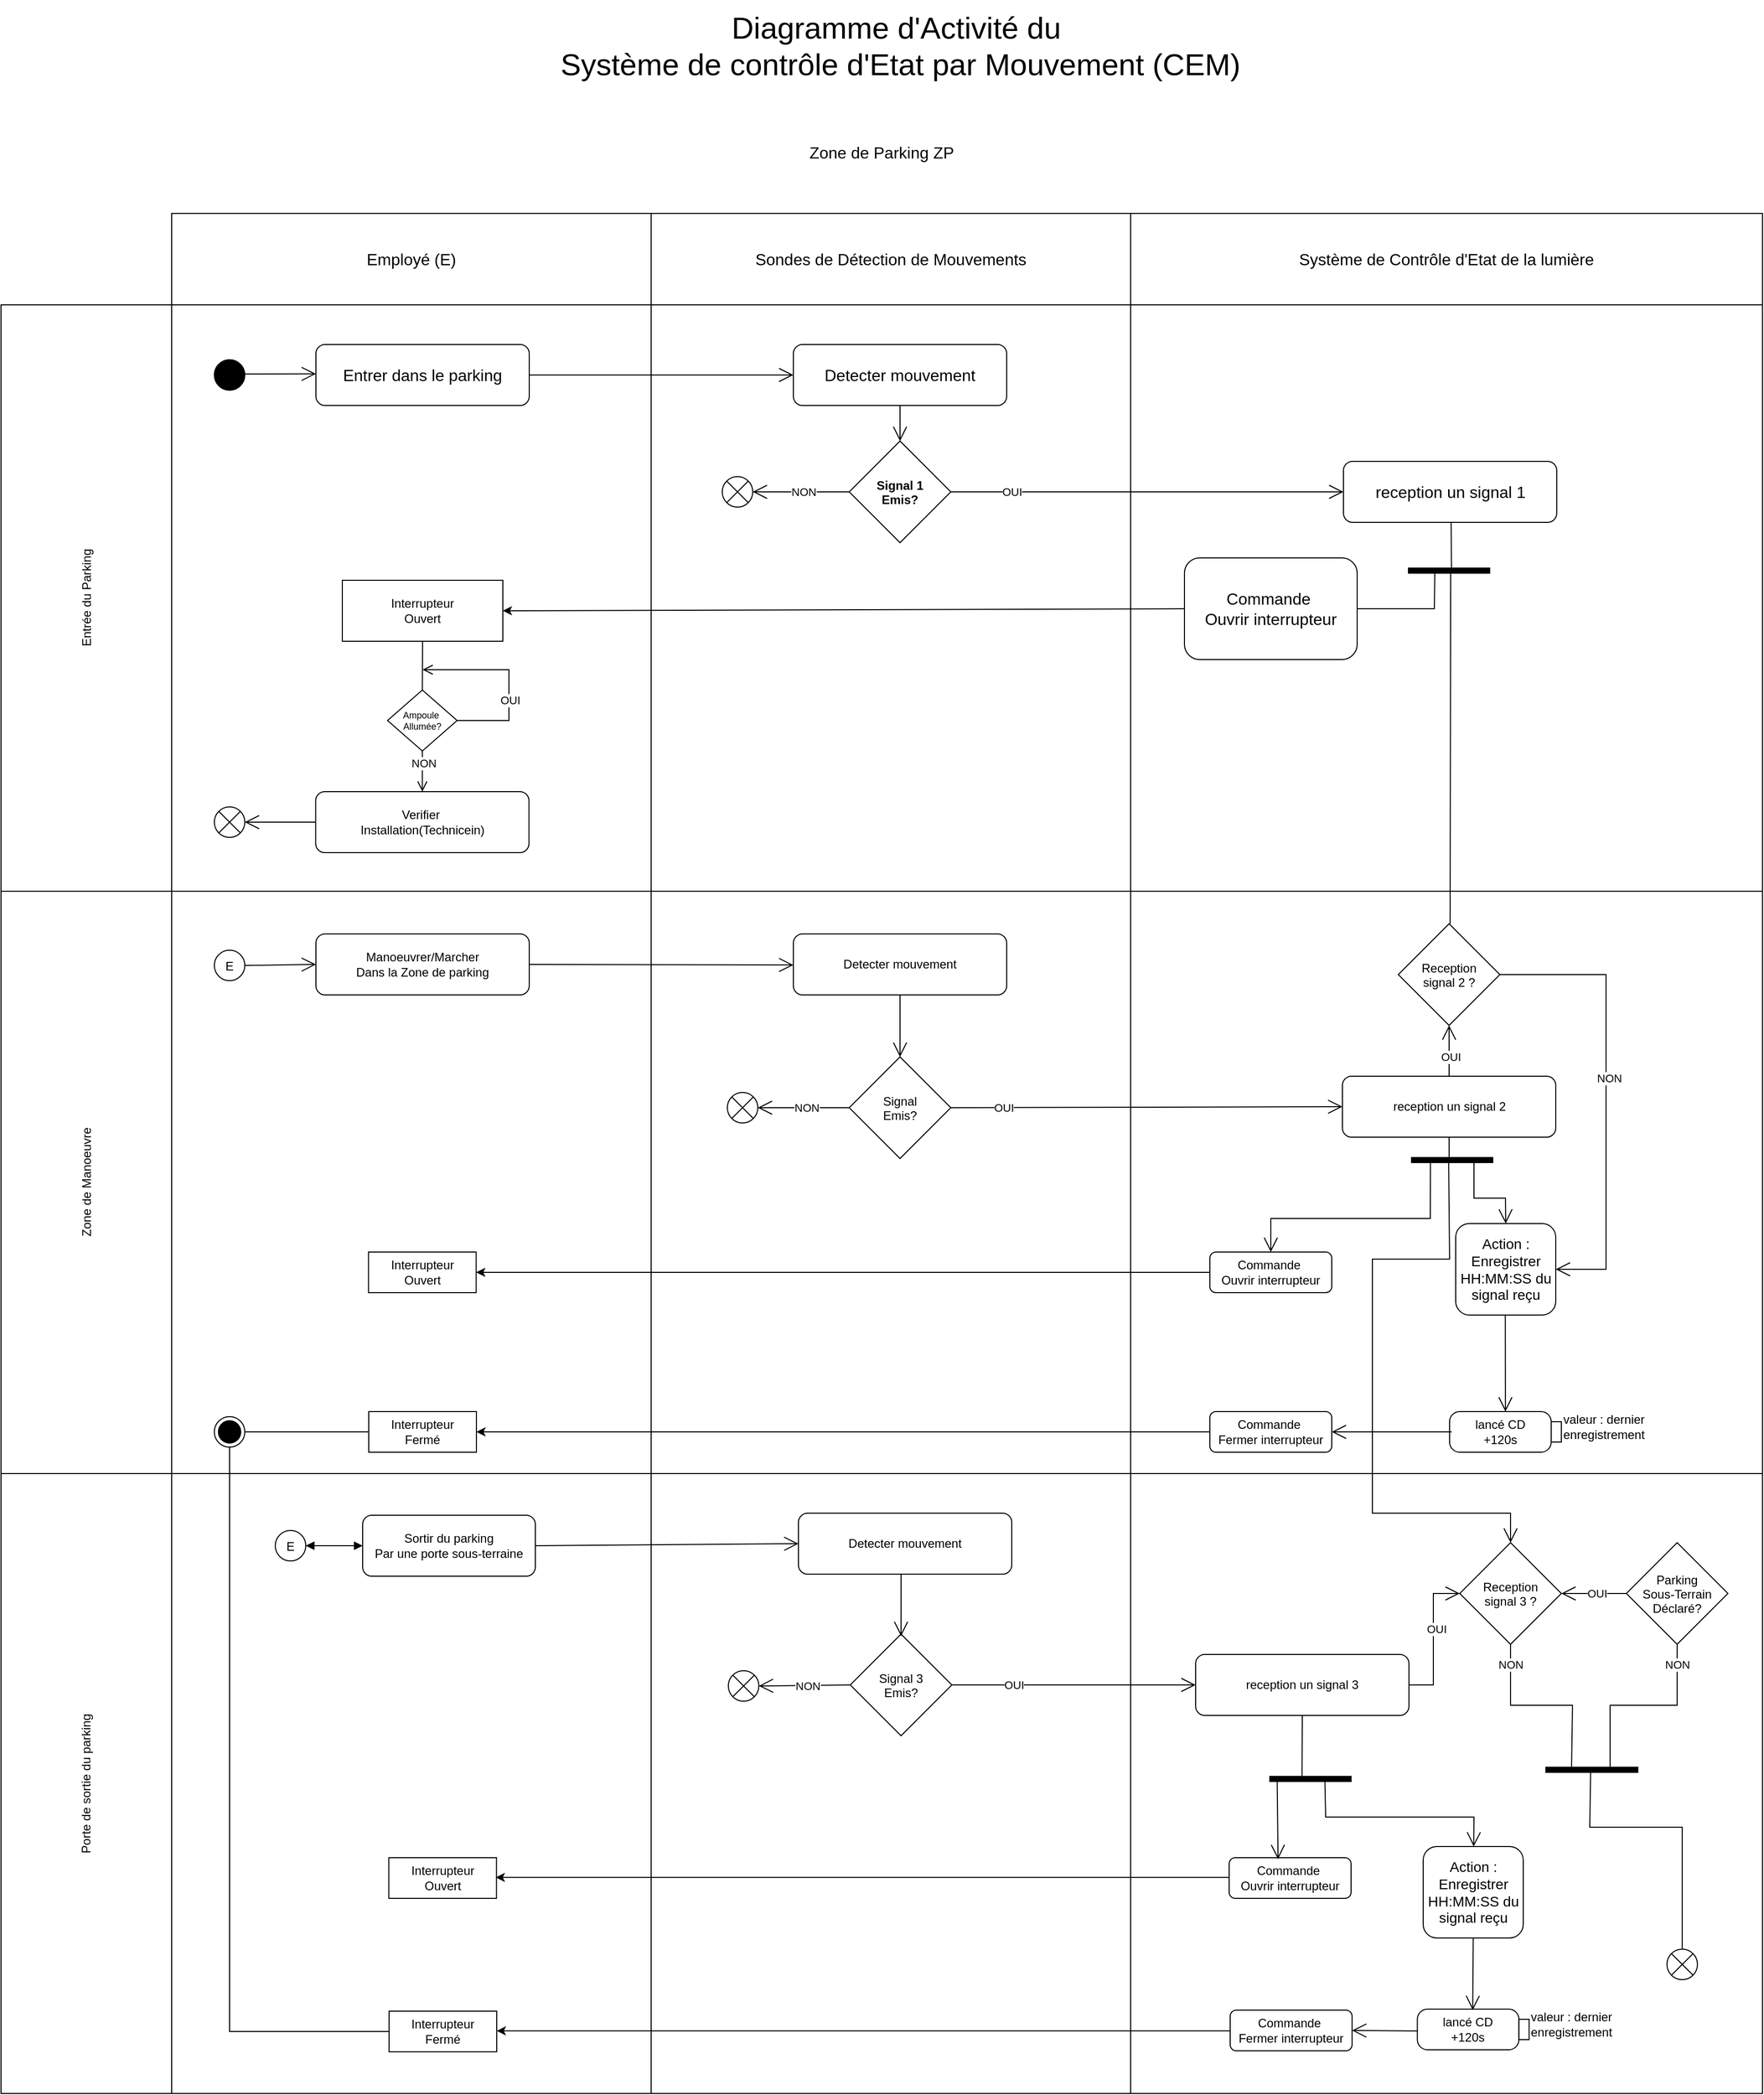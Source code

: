 <mxfile version="25.0.3">
  <diagram id="C5RBs43oDa-KdzZeNtuy" name="Page-1">
    <mxGraphModel dx="2514" dy="1955" grid="1" gridSize="10" guides="1" tooltips="1" connect="1" arrows="1" fold="1" page="1" pageScale="1" pageWidth="827" pageHeight="1169" math="0" shadow="0">
      <root>
        <mxCell id="WIyWlLk6GJQsqaUBKTNV-0" />
        <mxCell id="WIyWlLk6GJQsqaUBKTNV-1" parent="WIyWlLk6GJQsqaUBKTNV-0" />
        <mxCell id="DnKmSI__Tk8OOLVWlEsf-32" value="&lt;font style=&quot;font-size: 16px;&quot;&gt;Zone de Parking ZP&lt;/font&gt;" style="shape=table;html=1;whiteSpace=wrap;startSize=120;container=1;collapsible=0;childLayout=tableLayout;fillColor=none;swimlaneFillColor=#ffffff;strokeColor=none;" vertex="1" parent="WIyWlLk6GJQsqaUBKTNV-1">
          <mxGeometry x="-60" y="-99" width="1734" height="1970" as="geometry" />
        </mxCell>
        <mxCell id="DnKmSI__Tk8OOLVWlEsf-33" value="" style="shape=partialRectangle;html=1;whiteSpace=wrap;collapsible=0;dropTarget=0;pointerEvents=0;fillColor=none;top=0;left=0;bottom=0;right=0;points=[[0,0.5],[1,0.5]];portConstraint=eastwest;strokeColor=none;" vertex="1" parent="DnKmSI__Tk8OOLVWlEsf-32">
          <mxGeometry y="120" width="1734" height="90" as="geometry" />
        </mxCell>
        <mxCell id="DnKmSI__Tk8OOLVWlEsf-34" value="" style="shape=partialRectangle;html=1;whiteSpace=wrap;connectable=0;fillColor=none;top=1;left=1;bottom=1;right=1;overflow=hidden;strokeColor=none;" vertex="1" parent="DnKmSI__Tk8OOLVWlEsf-33">
          <mxGeometry width="168" height="90" as="geometry">
            <mxRectangle width="168" height="90" as="alternateBounds" />
          </mxGeometry>
        </mxCell>
        <mxCell id="DnKmSI__Tk8OOLVWlEsf-35" value="&lt;font style=&quot;font-size: 16px;&quot;&gt;Employé (E)&lt;/font&gt;" style="shape=partialRectangle;html=1;whiteSpace=wrap;connectable=0;fillColor=none;top=1;left=1;bottom=1;right=1;overflow=hidden;" vertex="1" parent="DnKmSI__Tk8OOLVWlEsf-33">
          <mxGeometry x="168" width="472" height="90" as="geometry">
            <mxRectangle width="472" height="90" as="alternateBounds" />
          </mxGeometry>
        </mxCell>
        <mxCell id="DnKmSI__Tk8OOLVWlEsf-36" value="&lt;font style=&quot;font-size: 16px;&quot;&gt;Sondes de Détection de Mouvements&lt;/font&gt;" style="shape=partialRectangle;html=1;whiteSpace=wrap;connectable=0;fillColor=none;top=1;left=1;bottom=1;right=1;overflow=hidden;" vertex="1" parent="DnKmSI__Tk8OOLVWlEsf-33">
          <mxGeometry x="640" width="472" height="90" as="geometry">
            <mxRectangle width="472" height="90" as="alternateBounds" />
          </mxGeometry>
        </mxCell>
        <mxCell id="DnKmSI__Tk8OOLVWlEsf-45" value="&lt;font style=&quot;font-size: 16px;&quot;&gt;Système de Contrôle d&#39;Etat de la lumière&lt;/font&gt;" style="shape=partialRectangle;html=1;whiteSpace=wrap;connectable=0;fillColor=none;top=1;left=1;bottom=1;right=1;overflow=hidden;" vertex="1" parent="DnKmSI__Tk8OOLVWlEsf-33">
          <mxGeometry x="1112" width="622" height="90" as="geometry">
            <mxRectangle width="622" height="90" as="alternateBounds" />
          </mxGeometry>
        </mxCell>
        <mxCell id="DnKmSI__Tk8OOLVWlEsf-37" value="" style="shape=partialRectangle;html=1;whiteSpace=wrap;collapsible=0;dropTarget=0;pointerEvents=0;fillColor=none;top=1;left=1;bottom=1;right=1;points=[[0,0.5],[1,0.5]];portConstraint=eastwest;" vertex="1" parent="DnKmSI__Tk8OOLVWlEsf-32">
          <mxGeometry y="210" width="1734" height="577" as="geometry" />
        </mxCell>
        <mxCell id="DnKmSI__Tk8OOLVWlEsf-38" value="Entrée du Parking" style="shape=partialRectangle;html=1;whiteSpace=wrap;connectable=0;fillColor=none;top=1;left=1;bottom=1;right=1;overflow=hidden;horizontal=0;" vertex="1" parent="DnKmSI__Tk8OOLVWlEsf-37">
          <mxGeometry width="168" height="577" as="geometry">
            <mxRectangle width="168" height="577" as="alternateBounds" />
          </mxGeometry>
        </mxCell>
        <mxCell id="DnKmSI__Tk8OOLVWlEsf-39" value="" style="shape=partialRectangle;html=1;whiteSpace=wrap;connectable=0;fillColor=none;top=1;left=1;bottom=1;right=1;overflow=hidden;" vertex="1" parent="DnKmSI__Tk8OOLVWlEsf-37">
          <mxGeometry x="168" width="472" height="577" as="geometry">
            <mxRectangle width="472" height="577" as="alternateBounds" />
          </mxGeometry>
        </mxCell>
        <mxCell id="DnKmSI__Tk8OOLVWlEsf-40" value="" style="shape=partialRectangle;html=1;whiteSpace=wrap;connectable=0;fillColor=none;top=1;left=1;bottom=1;right=1;overflow=hidden;" vertex="1" parent="DnKmSI__Tk8OOLVWlEsf-37">
          <mxGeometry x="640" width="472" height="577" as="geometry">
            <mxRectangle width="472" height="577" as="alternateBounds" />
          </mxGeometry>
        </mxCell>
        <mxCell id="DnKmSI__Tk8OOLVWlEsf-46" style="shape=partialRectangle;html=1;whiteSpace=wrap;connectable=0;fillColor=none;top=1;left=1;bottom=1;right=1;overflow=hidden;" vertex="1" parent="DnKmSI__Tk8OOLVWlEsf-37">
          <mxGeometry x="1112" width="622" height="577" as="geometry">
            <mxRectangle width="622" height="577" as="alternateBounds" />
          </mxGeometry>
        </mxCell>
        <mxCell id="DnKmSI__Tk8OOLVWlEsf-41" value="" style="shape=partialRectangle;html=1;whiteSpace=wrap;collapsible=0;dropTarget=0;pointerEvents=0;fillColor=none;top=1;left=1;bottom=1;right=1;points=[[0,0.5],[1,0.5]];portConstraint=eastwest;" vertex="1" parent="DnKmSI__Tk8OOLVWlEsf-32">
          <mxGeometry y="787" width="1734" height="573" as="geometry" />
        </mxCell>
        <mxCell id="DnKmSI__Tk8OOLVWlEsf-42" value="Zone de Manoeuvre" style="shape=partialRectangle;html=1;whiteSpace=wrap;connectable=0;fillColor=none;top=1;left=1;bottom=1;right=1;overflow=hidden;horizontal=0;" vertex="1" parent="DnKmSI__Tk8OOLVWlEsf-41">
          <mxGeometry width="168" height="573" as="geometry">
            <mxRectangle width="168" height="573" as="alternateBounds" />
          </mxGeometry>
        </mxCell>
        <mxCell id="DnKmSI__Tk8OOLVWlEsf-43" value="" style="shape=partialRectangle;html=1;whiteSpace=wrap;connectable=0;fillColor=none;top=1;left=1;bottom=1;right=1;overflow=hidden;" vertex="1" parent="DnKmSI__Tk8OOLVWlEsf-41">
          <mxGeometry x="168" width="472" height="573" as="geometry">
            <mxRectangle width="472" height="573" as="alternateBounds" />
          </mxGeometry>
        </mxCell>
        <mxCell id="DnKmSI__Tk8OOLVWlEsf-44" value="" style="shape=partialRectangle;html=1;whiteSpace=wrap;connectable=0;fillColor=none;top=1;left=1;bottom=1;right=1;overflow=hidden;" vertex="1" parent="DnKmSI__Tk8OOLVWlEsf-41">
          <mxGeometry x="640" width="472" height="573" as="geometry">
            <mxRectangle width="472" height="573" as="alternateBounds" />
          </mxGeometry>
        </mxCell>
        <mxCell id="DnKmSI__Tk8OOLVWlEsf-47" style="shape=partialRectangle;html=1;whiteSpace=wrap;connectable=0;fillColor=none;top=1;left=1;bottom=1;right=1;overflow=hidden;" vertex="1" parent="DnKmSI__Tk8OOLVWlEsf-41">
          <mxGeometry x="1112" width="622" height="573" as="geometry">
            <mxRectangle width="622" height="573" as="alternateBounds" />
          </mxGeometry>
        </mxCell>
        <mxCell id="DnKmSI__Tk8OOLVWlEsf-48" style="shape=partialRectangle;html=1;whiteSpace=wrap;collapsible=0;dropTarget=0;pointerEvents=0;fillColor=none;top=1;left=1;bottom=1;right=1;points=[[0,0.5],[1,0.5]];portConstraint=eastwest;" vertex="1" parent="DnKmSI__Tk8OOLVWlEsf-32">
          <mxGeometry y="1360" width="1734" height="610" as="geometry" />
        </mxCell>
        <mxCell id="DnKmSI__Tk8OOLVWlEsf-49" value="Porte de sortie du parking" style="shape=partialRectangle;html=1;whiteSpace=wrap;connectable=0;fillColor=none;top=1;left=1;bottom=1;right=1;overflow=hidden;horizontal=0;" vertex="1" parent="DnKmSI__Tk8OOLVWlEsf-48">
          <mxGeometry width="168" height="610" as="geometry">
            <mxRectangle width="168" height="610" as="alternateBounds" />
          </mxGeometry>
        </mxCell>
        <mxCell id="DnKmSI__Tk8OOLVWlEsf-50" style="shape=partialRectangle;html=1;whiteSpace=wrap;connectable=0;fillColor=none;top=1;left=1;bottom=1;right=1;overflow=hidden;" vertex="1" parent="DnKmSI__Tk8OOLVWlEsf-48">
          <mxGeometry x="168" width="472" height="610" as="geometry">
            <mxRectangle width="472" height="610" as="alternateBounds" />
          </mxGeometry>
        </mxCell>
        <mxCell id="DnKmSI__Tk8OOLVWlEsf-51" style="shape=partialRectangle;html=1;whiteSpace=wrap;connectable=0;fillColor=none;top=1;left=1;bottom=1;right=1;overflow=hidden;" vertex="1" parent="DnKmSI__Tk8OOLVWlEsf-48">
          <mxGeometry x="640" width="472" height="610" as="geometry">
            <mxRectangle width="472" height="610" as="alternateBounds" />
          </mxGeometry>
        </mxCell>
        <mxCell id="DnKmSI__Tk8OOLVWlEsf-52" style="shape=partialRectangle;html=1;whiteSpace=wrap;connectable=0;fillColor=none;top=1;left=1;bottom=1;right=1;overflow=hidden;" vertex="1" parent="DnKmSI__Tk8OOLVWlEsf-48">
          <mxGeometry x="1112" width="622" height="610" as="geometry">
            <mxRectangle width="622" height="610" as="alternateBounds" />
          </mxGeometry>
        </mxCell>
        <mxCell id="WIyWlLk6GJQsqaUBKTNV-3" value="&lt;font style=&quot;font-size: 16px;&quot;&gt;Entrer dans le parking&lt;/font&gt;" style="rounded=1;whiteSpace=wrap;html=1;fontSize=12;glass=0;strokeWidth=1;shadow=0;" parent="WIyWlLk6GJQsqaUBKTNV-1" vertex="1">
          <mxGeometry x="250" y="150" width="210" height="60" as="geometry" />
        </mxCell>
        <mxCell id="WIyWlLk6GJQsqaUBKTNV-7" value="&lt;font style=&quot;font-size: 16px;&quot;&gt;Detecter mouvement&lt;/font&gt;" style="rounded=1;whiteSpace=wrap;html=1;fontSize=12;glass=0;strokeWidth=1;shadow=0;" parent="WIyWlLk6GJQsqaUBKTNV-1" vertex="1">
          <mxGeometry x="720" y="150" width="210" height="60" as="geometry" />
        </mxCell>
        <mxCell id="WIyWlLk6GJQsqaUBKTNV-11" value="Verifier&amp;nbsp;&lt;br&gt;Installation(Technicein)" style="rounded=1;whiteSpace=wrap;html=1;fontSize=12;glass=0;strokeWidth=1;shadow=0;" parent="WIyWlLk6GJQsqaUBKTNV-1" vertex="1">
          <mxGeometry x="249.75" y="590" width="210" height="60" as="geometry" />
        </mxCell>
        <mxCell id="DnKmSI__Tk8OOLVWlEsf-0" value="Interrupteur&lt;br&gt;Ouvert" style="rounded=0;whiteSpace=wrap;html=1;" vertex="1" parent="WIyWlLk6GJQsqaUBKTNV-1">
          <mxGeometry x="276" y="382" width="158" height="60" as="geometry" />
        </mxCell>
        <mxCell id="DnKmSI__Tk8OOLVWlEsf-5" value="" style="ellipse;fillColor=strokeColor;html=1;" vertex="1" parent="WIyWlLk6GJQsqaUBKTNV-1">
          <mxGeometry x="150" y="165" width="30" height="30" as="geometry" />
        </mxCell>
        <mxCell id="DnKmSI__Tk8OOLVWlEsf-6" value="" style="ellipse;html=1;shape=endState;fillColor=strokeColor;" vertex="1" parent="WIyWlLk6GJQsqaUBKTNV-1">
          <mxGeometry x="150" y="1205" width="30" height="30" as="geometry" />
        </mxCell>
        <mxCell id="DnKmSI__Tk8OOLVWlEsf-25" value="Ampoule &#xa;Allumée?" style="rhombus;fontSize=9;" vertex="1" parent="WIyWlLk6GJQsqaUBKTNV-1">
          <mxGeometry x="320.5" y="490" width="68.5" height="60" as="geometry" />
        </mxCell>
        <mxCell id="DnKmSI__Tk8OOLVWlEsf-26" value="" style="shape=sumEllipse;perimeter=ellipsePerimeter;html=1;backgroundOutline=1;" vertex="1" parent="WIyWlLk6GJQsqaUBKTNV-1">
          <mxGeometry x="150" y="605" width="30" height="30" as="geometry" />
        </mxCell>
        <mxCell id="DnKmSI__Tk8OOLVWlEsf-27" value="" style="html=1;points=[];perimeter=orthogonalPerimeter;fillColor=strokeColor;direction=south;" vertex="1" parent="WIyWlLk6GJQsqaUBKTNV-1">
          <mxGeometry x="1325.5" y="370" width="80" height="5" as="geometry" />
        </mxCell>
        <mxCell id="DnKmSI__Tk8OOLVWlEsf-28" value="lancé CD&lt;div&gt;+120s&lt;/div&gt;" style="shape=mxgraph.uml25.action;html=1;align=center;verticalAlign=middle;absoluteArcSize=1;arcSize=10;dashed=0;spacingRight=10;whiteSpace=wrap;" vertex="1" parent="WIyWlLk6GJQsqaUBKTNV-1">
          <mxGeometry x="1366" y="1200" width="110" height="40" as="geometry" />
        </mxCell>
        <mxCell id="DnKmSI__Tk8OOLVWlEsf-29" value="valeur : dernier &lt;br&gt;enregistrement" style="text;verticalAlign=middle;align=left;html=1;" vertex="1" parent="DnKmSI__Tk8OOLVWlEsf-28">
          <mxGeometry x="110" width="60" height="30" as="geometry" />
        </mxCell>
        <mxCell id="DnKmSI__Tk8OOLVWlEsf-53" value="&lt;font style=&quot;font-size: 16px;&quot;&gt;reception un signal 1&lt;/font&gt;" style="rounded=1;whiteSpace=wrap;html=1;fontSize=12;glass=0;strokeWidth=1;shadow=0;" vertex="1" parent="WIyWlLk6GJQsqaUBKTNV-1">
          <mxGeometry x="1261.5" y="265" width="210" height="60" as="geometry" />
        </mxCell>
        <mxCell id="DnKmSI__Tk8OOLVWlEsf-58" value="" style="html=1;points=[];perimeter=orthogonalPerimeter;fillColor=strokeColor;direction=south;" vertex="1" parent="WIyWlLk6GJQsqaUBKTNV-1">
          <mxGeometry x="1328.5" y="950" width="80" height="5" as="geometry" />
        </mxCell>
        <mxCell id="DnKmSI__Tk8OOLVWlEsf-59" value="&lt;font style=&quot;font-size: 16px;&quot;&gt;Commande&amp;nbsp;&lt;br&gt;Ouvrir interrupteur&lt;/font&gt;" style="rounded=1;whiteSpace=wrap;html=1;fontSize=12;glass=0;strokeWidth=1;shadow=0;" vertex="1" parent="WIyWlLk6GJQsqaUBKTNV-1">
          <mxGeometry x="1105" y="360" width="170" height="100" as="geometry" />
        </mxCell>
        <mxCell id="DnKmSI__Tk8OOLVWlEsf-61" value="Detecter mouvement" style="rounded=1;whiteSpace=wrap;html=1;fontSize=12;glass=0;strokeWidth=1;shadow=0;" vertex="1" parent="WIyWlLk6GJQsqaUBKTNV-1">
          <mxGeometry x="720" y="730" width="210" height="60" as="geometry" />
        </mxCell>
        <mxCell id="DnKmSI__Tk8OOLVWlEsf-62" value="Manoeuvrer/Marcher&lt;br&gt;Dans la Zone de parking" style="rounded=1;whiteSpace=wrap;html=1;fontSize=12;glass=0;strokeWidth=1;shadow=0;" vertex="1" parent="WIyWlLk6GJQsqaUBKTNV-1">
          <mxGeometry x="250" y="730" width="210" height="60" as="geometry" />
        </mxCell>
        <mxCell id="DnKmSI__Tk8OOLVWlEsf-63" value="E" style="ellipse;" vertex="1" parent="WIyWlLk6GJQsqaUBKTNV-1">
          <mxGeometry x="150" y="746" width="30" height="30" as="geometry" />
        </mxCell>
        <mxCell id="DnKmSI__Tk8OOLVWlEsf-65" value="Reception &#xa;signal 2 ?" style="rhombus;" vertex="1" parent="WIyWlLk6GJQsqaUBKTNV-1">
          <mxGeometry x="1315.5" y="720" width="100" height="100" as="geometry" />
        </mxCell>
        <mxCell id="DnKmSI__Tk8OOLVWlEsf-66" value="Commande&amp;nbsp;&lt;br&gt;Fermer interrupteur" style="rounded=1;whiteSpace=wrap;html=1;fontSize=12;glass=0;strokeWidth=1;shadow=0;" vertex="1" parent="WIyWlLk6GJQsqaUBKTNV-1">
          <mxGeometry x="1130" y="1200" width="120" height="40" as="geometry" />
        </mxCell>
        <mxCell id="DnKmSI__Tk8OOLVWlEsf-67" value="Commande&amp;nbsp;&lt;br&gt;Ouvrir interrupteur" style="rounded=1;whiteSpace=wrap;html=1;fontSize=12;glass=0;strokeWidth=1;shadow=0;" vertex="1" parent="WIyWlLk6GJQsqaUBKTNV-1">
          <mxGeometry x="1130" y="1043" width="120" height="40" as="geometry" />
        </mxCell>
        <mxCell id="DnKmSI__Tk8OOLVWlEsf-68" value="Signal &#xa;Emis?" style="rhombus;" vertex="1" parent="WIyWlLk6GJQsqaUBKTNV-1">
          <mxGeometry x="775" y="851" width="100" height="100" as="geometry" />
        </mxCell>
        <mxCell id="DnKmSI__Tk8OOLVWlEsf-69" value="Signal 1&#xa;Emis?" style="rhombus;fontStyle=1" vertex="1" parent="WIyWlLk6GJQsqaUBKTNV-1">
          <mxGeometry x="775" y="245" width="100" height="100" as="geometry" />
        </mxCell>
        <mxCell id="DnKmSI__Tk8OOLVWlEsf-70" value="" style="shape=sumEllipse;perimeter=ellipsePerimeter;html=1;backgroundOutline=1;" vertex="1" parent="WIyWlLk6GJQsqaUBKTNV-1">
          <mxGeometry x="650" y="280" width="30" height="30" as="geometry" />
        </mxCell>
        <mxCell id="DnKmSI__Tk8OOLVWlEsf-71" value="reception un signal 2" style="rounded=1;whiteSpace=wrap;html=1;fontSize=12;glass=0;strokeWidth=1;shadow=0;" vertex="1" parent="WIyWlLk6GJQsqaUBKTNV-1">
          <mxGeometry x="1260.5" y="870" width="210" height="60" as="geometry" />
        </mxCell>
        <mxCell id="DnKmSI__Tk8OOLVWlEsf-72" value="Parking&#xa;Sous-Terrain&#xa;Déclaré?" style="rhombus;" vertex="1" parent="WIyWlLk6GJQsqaUBKTNV-1">
          <mxGeometry x="1540" y="1329" width="100" height="100" as="geometry" />
        </mxCell>
        <mxCell id="DnKmSI__Tk8OOLVWlEsf-73" value="Interrupteur&lt;br&gt;Ouvert" style="rounded=0;whiteSpace=wrap;html=1;" vertex="1" parent="WIyWlLk6GJQsqaUBKTNV-1">
          <mxGeometry x="301.75" y="1043" width="106" height="40" as="geometry" />
        </mxCell>
        <mxCell id="DnKmSI__Tk8OOLVWlEsf-74" value="Interrupteur&lt;br&gt;Fermé" style="rounded=0;whiteSpace=wrap;html=1;" vertex="1" parent="WIyWlLk6GJQsqaUBKTNV-1">
          <mxGeometry x="302" y="1200" width="106" height="40" as="geometry" />
        </mxCell>
        <mxCell id="DnKmSI__Tk8OOLVWlEsf-75" value="Sortir du parking&lt;br&gt;Par une porte sous-terraine" style="rounded=1;whiteSpace=wrap;html=1;fontSize=12;glass=0;strokeWidth=1;shadow=0;" vertex="1" parent="WIyWlLk6GJQsqaUBKTNV-1">
          <mxGeometry x="296" y="1302" width="170" height="60" as="geometry" />
        </mxCell>
        <mxCell id="DnKmSI__Tk8OOLVWlEsf-76" value="E" style="ellipse;" vertex="1" parent="WIyWlLk6GJQsqaUBKTNV-1">
          <mxGeometry x="210" y="1317" width="30" height="30" as="geometry" />
        </mxCell>
        <mxCell id="DnKmSI__Tk8OOLVWlEsf-77" value="" style="endArrow=block;startArrow=block;endFill=1;startFill=1;html=1;rounded=0;exitX=1;exitY=0.5;exitDx=0;exitDy=0;entryX=0;entryY=0.5;entryDx=0;entryDy=0;" edge="1" source="DnKmSI__Tk8OOLVWlEsf-76" target="DnKmSI__Tk8OOLVWlEsf-75" parent="WIyWlLk6GJQsqaUBKTNV-1">
          <mxGeometry width="160" relative="1" as="geometry">
            <mxPoint x="670" y="1520" as="sourcePoint" />
            <mxPoint x="830" y="1520" as="targetPoint" />
          </mxGeometry>
        </mxCell>
        <mxCell id="DnKmSI__Tk8OOLVWlEsf-78" value="Detecter mouvement" style="rounded=1;whiteSpace=wrap;html=1;fontSize=12;glass=0;strokeWidth=1;shadow=0;" vertex="1" parent="WIyWlLk6GJQsqaUBKTNV-1">
          <mxGeometry x="725" y="1300" width="210" height="60" as="geometry" />
        </mxCell>
        <mxCell id="DnKmSI__Tk8OOLVWlEsf-79" value="Signal 3&#xa;Emis?" style="rhombus;" vertex="1" parent="WIyWlLk6GJQsqaUBKTNV-1">
          <mxGeometry x="776" y="1419" width="100" height="100" as="geometry" />
        </mxCell>
        <mxCell id="DnKmSI__Tk8OOLVWlEsf-80" value="reception un signal 3" style="rounded=1;whiteSpace=wrap;html=1;fontSize=12;glass=0;strokeWidth=1;shadow=0;" vertex="1" parent="WIyWlLk6GJQsqaUBKTNV-1">
          <mxGeometry x="1116" y="1439" width="210" height="60" as="geometry" />
        </mxCell>
        <mxCell id="DnKmSI__Tk8OOLVWlEsf-81" value="Reception &#xa;signal 3 ?" style="rhombus;" vertex="1" parent="WIyWlLk6GJQsqaUBKTNV-1">
          <mxGeometry x="1376" y="1329" width="100" height="100" as="geometry" />
        </mxCell>
        <mxCell id="DnKmSI__Tk8OOLVWlEsf-83" value="Commande&amp;nbsp;&lt;br&gt;Fermer interrupteur" style="rounded=1;whiteSpace=wrap;html=1;fontSize=12;glass=0;strokeWidth=1;shadow=0;" vertex="1" parent="WIyWlLk6GJQsqaUBKTNV-1">
          <mxGeometry x="1150" y="1789" width="120" height="40" as="geometry" />
        </mxCell>
        <mxCell id="DnKmSI__Tk8OOLVWlEsf-84" value="Commande&amp;nbsp;&lt;br&gt;Ouvrir interrupteur" style="rounded=1;whiteSpace=wrap;html=1;fontSize=12;glass=0;strokeWidth=1;shadow=0;" vertex="1" parent="WIyWlLk6GJQsqaUBKTNV-1">
          <mxGeometry x="1149" y="1639" width="120" height="40" as="geometry" />
        </mxCell>
        <mxCell id="DnKmSI__Tk8OOLVWlEsf-86" value="lancé CD&lt;div&gt;+120s&lt;/div&gt;" style="shape=mxgraph.uml25.action;html=1;align=center;verticalAlign=middle;absoluteArcSize=1;arcSize=10;dashed=0;spacingRight=10;whiteSpace=wrap;" vertex="1" parent="WIyWlLk6GJQsqaUBKTNV-1">
          <mxGeometry x="1334.25" y="1788" width="110" height="40" as="geometry" />
        </mxCell>
        <mxCell id="DnKmSI__Tk8OOLVWlEsf-87" value="valeur : dernier &lt;br&gt;enregistrement" style="text;verticalAlign=middle;align=left;html=1;" vertex="1" parent="DnKmSI__Tk8OOLVWlEsf-86">
          <mxGeometry x="110" width="60" height="30" as="geometry" />
        </mxCell>
        <mxCell id="DnKmSI__Tk8OOLVWlEsf-132" value="" style="endArrow=open;endFill=1;endSize=12;html=1;rounded=0;exitX=0.5;exitY=1;exitDx=0;exitDy=0;" edge="1" parent="DnKmSI__Tk8OOLVWlEsf-86" source="DnKmSI__Tk8OOLVWlEsf-131">
          <mxGeometry width="160" relative="1" as="geometry">
            <mxPoint x="50.07" y="-65" as="sourcePoint" />
            <mxPoint x="54.5" y="1" as="targetPoint" />
          </mxGeometry>
        </mxCell>
        <mxCell id="DnKmSI__Tk8OOLVWlEsf-88" value="" style="endArrow=open;endFill=1;endSize=12;html=1;rounded=0;exitX=0.5;exitY=1;exitDx=0;exitDy=0;" edge="1" parent="WIyWlLk6GJQsqaUBKTNV-1" source="DnKmSI__Tk8OOLVWlEsf-5">
          <mxGeometry width="160" relative="1" as="geometry">
            <mxPoint x="90" y="178.89" as="sourcePoint" />
            <mxPoint x="250" y="178.89" as="targetPoint" />
            <Array as="points">
              <mxPoint x="175" y="179" />
            </Array>
          </mxGeometry>
        </mxCell>
        <mxCell id="DnKmSI__Tk8OOLVWlEsf-89" value="" style="endArrow=open;endFill=1;endSize=12;html=1;rounded=0;entryX=1;entryY=0.5;entryDx=0;entryDy=0;exitX=0;exitY=0.5;exitDx=0;exitDy=0;" edge="1" parent="WIyWlLk6GJQsqaUBKTNV-1" source="WIyWlLk6GJQsqaUBKTNV-11" target="DnKmSI__Tk8OOLVWlEsf-26">
          <mxGeometry width="160" relative="1" as="geometry">
            <mxPoint x="490" y="550" as="sourcePoint" />
            <mxPoint x="750" y="551.11" as="targetPoint" />
          </mxGeometry>
        </mxCell>
        <mxCell id="DnKmSI__Tk8OOLVWlEsf-90" value="" style="endArrow=open;endFill=1;endSize=12;html=1;rounded=0;exitX=0.5;exitY=1;exitDx=0;exitDy=0;entryX=0.5;entryY=0;entryDx=0;entryDy=0;" edge="1" parent="WIyWlLk6GJQsqaUBKTNV-1" source="WIyWlLk6GJQsqaUBKTNV-7" target="DnKmSI__Tk8OOLVWlEsf-69">
          <mxGeometry width="160" relative="1" as="geometry">
            <mxPoint x="1010" y="600" as="sourcePoint" />
            <mxPoint x="1170" y="600" as="targetPoint" />
          </mxGeometry>
        </mxCell>
        <mxCell id="DnKmSI__Tk8OOLVWlEsf-93" value="" style="endArrow=none;startArrow=none;endFill=0;startFill=0;endSize=8;html=1;verticalAlign=bottom;labelBackgroundColor=none;strokeWidth=1;rounded=0;exitX=0.5;exitY=1;exitDx=0;exitDy=0;startSize=9;entryX=0.696;entryY=0.483;entryDx=0;entryDy=0;entryPerimeter=0;" edge="1" parent="WIyWlLk6GJQsqaUBKTNV-1">
          <mxGeometry width="160" relative="1" as="geometry">
            <mxPoint x="1367.5" y="325" as="sourcePoint" />
            <mxPoint x="1367.86" y="373.48" as="targetPoint" />
          </mxGeometry>
        </mxCell>
        <mxCell id="DnKmSI__Tk8OOLVWlEsf-94" value="" style="endArrow=none;startArrow=none;endFill=0;startFill=0;endSize=8;html=1;verticalAlign=bottom;labelBackgroundColor=none;strokeWidth=1;rounded=0;exitX=0.5;exitY=1;exitDx=0;exitDy=0;entryX=1;entryY=0.5;entryDx=0;entryDy=0;" edge="1" parent="WIyWlLk6GJQsqaUBKTNV-1" target="DnKmSI__Tk8OOLVWlEsf-59">
          <mxGeometry width="160" relative="1" as="geometry">
            <mxPoint x="1351.48" y="370" as="sourcePoint" />
            <mxPoint x="1350.48" y="417" as="targetPoint" />
            <Array as="points">
              <mxPoint x="1351" y="410" />
            </Array>
          </mxGeometry>
        </mxCell>
        <mxCell id="DnKmSI__Tk8OOLVWlEsf-95" value="" style="endArrow=none;startArrow=none;endFill=0;startFill=0;endSize=8;html=1;verticalAlign=bottom;labelBackgroundColor=none;strokeWidth=1;rounded=0;exitX=0.5;exitY=1;exitDx=0;exitDy=0;entryX=0.5;entryY=0;entryDx=0;entryDy=0;" edge="1" parent="WIyWlLk6GJQsqaUBKTNV-1">
          <mxGeometry width="160" relative="1" as="geometry">
            <mxPoint x="1367.05" y="375" as="sourcePoint" />
            <mxPoint x="1366.5" y="720" as="targetPoint" />
          </mxGeometry>
        </mxCell>
        <mxCell id="DnKmSI__Tk8OOLVWlEsf-96" value="" style="endArrow=open;endFill=1;endSize=12;html=1;rounded=0;entryX=1;entryY=0.5;entryDx=0;entryDy=0;exitX=1;exitY=0.5;exitDx=0;exitDy=0;" edge="1" parent="WIyWlLk6GJQsqaUBKTNV-1" source="DnKmSI__Tk8OOLVWlEsf-65" target="DnKmSI__Tk8OOLVWlEsf-113">
          <mxGeometry width="160" relative="1" as="geometry">
            <mxPoint x="1440" y="770" as="sourcePoint" />
            <mxPoint x="1470.5" y="1100" as="targetPoint" />
            <Array as="points">
              <mxPoint x="1520" y="770" />
              <mxPoint x="1520" y="1060" />
            </Array>
          </mxGeometry>
        </mxCell>
        <mxCell id="DnKmSI__Tk8OOLVWlEsf-97" value="NON" style="edgeLabel;html=1;align=center;verticalAlign=middle;resizable=0;points=[];" vertex="1" connectable="0" parent="DnKmSI__Tk8OOLVWlEsf-96">
          <mxGeometry x="-0.069" y="3" relative="1" as="geometry">
            <mxPoint as="offset" />
          </mxGeometry>
        </mxCell>
        <mxCell id="DnKmSI__Tk8OOLVWlEsf-98" value="" style="endArrow=open;endFill=1;endSize=12;html=1;rounded=0;exitX=1;exitY=0.5;exitDx=0;exitDy=0;entryX=0;entryY=0.5;entryDx=0;entryDy=0;" edge="1" parent="WIyWlLk6GJQsqaUBKTNV-1" source="DnKmSI__Tk8OOLVWlEsf-69" target="DnKmSI__Tk8OOLVWlEsf-53">
          <mxGeometry width="160" relative="1" as="geometry">
            <mxPoint x="960" y="280" as="sourcePoint" />
            <mxPoint x="1120" y="280" as="targetPoint" />
          </mxGeometry>
        </mxCell>
        <mxCell id="DnKmSI__Tk8OOLVWlEsf-99" value="OUI" style="edgeLabel;html=1;align=center;verticalAlign=middle;resizable=0;points=[];" vertex="1" connectable="0" parent="DnKmSI__Tk8OOLVWlEsf-98">
          <mxGeometry x="-0.34" relative="1" as="geometry">
            <mxPoint x="-68" as="offset" />
          </mxGeometry>
        </mxCell>
        <mxCell id="DnKmSI__Tk8OOLVWlEsf-100" value="" style="endArrow=open;endFill=1;endSize=12;html=1;rounded=0;exitX=0;exitY=0.5;exitDx=0;exitDy=0;entryX=1;entryY=0.5;entryDx=0;entryDy=0;" edge="1" parent="WIyWlLk6GJQsqaUBKTNV-1" source="DnKmSI__Tk8OOLVWlEsf-69" target="DnKmSI__Tk8OOLVWlEsf-70">
          <mxGeometry width="160" relative="1" as="geometry">
            <mxPoint x="960" y="280" as="sourcePoint" />
            <mxPoint x="1120" y="280" as="targetPoint" />
          </mxGeometry>
        </mxCell>
        <mxCell id="DnKmSI__Tk8OOLVWlEsf-101" value="NON" style="edgeLabel;html=1;align=center;verticalAlign=middle;resizable=0;points=[];" vertex="1" connectable="0" parent="DnKmSI__Tk8OOLVWlEsf-100">
          <mxGeometry x="0.489" y="-2" relative="1" as="geometry">
            <mxPoint x="25" y="2" as="offset" />
          </mxGeometry>
        </mxCell>
        <mxCell id="DnKmSI__Tk8OOLVWlEsf-102" value="" style="endArrow=open;endFill=1;endSize=12;html=1;rounded=0;entryX=0.5;entryY=1;entryDx=0;entryDy=0;exitX=0.5;exitY=0;exitDx=0;exitDy=0;" edge="1" parent="WIyWlLk6GJQsqaUBKTNV-1" source="DnKmSI__Tk8OOLVWlEsf-71" target="DnKmSI__Tk8OOLVWlEsf-65">
          <mxGeometry width="160" relative="1" as="geometry">
            <mxPoint x="960" y="840" as="sourcePoint" />
            <mxPoint x="1120" y="840" as="targetPoint" />
          </mxGeometry>
        </mxCell>
        <mxCell id="DnKmSI__Tk8OOLVWlEsf-104" value="OUI" style="edgeLabel;html=1;align=center;verticalAlign=middle;resizable=0;points=[];" vertex="1" connectable="0" parent="DnKmSI__Tk8OOLVWlEsf-102">
          <mxGeometry x="-0.478" y="-1" relative="1" as="geometry">
            <mxPoint y="-6" as="offset" />
          </mxGeometry>
        </mxCell>
        <mxCell id="DnKmSI__Tk8OOLVWlEsf-103" value="" style="endArrow=open;endFill=1;endSize=12;html=1;rounded=0;entryX=0;entryY=0.5;entryDx=0;entryDy=0;exitX=1;exitY=0.5;exitDx=0;exitDy=0;" edge="1" parent="WIyWlLk6GJQsqaUBKTNV-1" source="DnKmSI__Tk8OOLVWlEsf-68" target="DnKmSI__Tk8OOLVWlEsf-71">
          <mxGeometry width="160" relative="1" as="geometry">
            <mxPoint x="910" y="900" as="sourcePoint" />
            <mxPoint x="1120" y="830" as="targetPoint" />
          </mxGeometry>
        </mxCell>
        <mxCell id="DnKmSI__Tk8OOLVWlEsf-105" value="OUI" style="edgeLabel;html=1;align=center;verticalAlign=middle;resizable=0;points=[];" vertex="1" connectable="0" parent="DnKmSI__Tk8OOLVWlEsf-103">
          <mxGeometry x="-0.731" relative="1" as="geometry">
            <mxPoint as="offset" />
          </mxGeometry>
        </mxCell>
        <mxCell id="DnKmSI__Tk8OOLVWlEsf-106" value="" style="endArrow=open;endFill=1;endSize=12;html=1;rounded=0;entryX=1;entryY=0.5;entryDx=0;entryDy=0;exitX=0;exitY=0.5;exitDx=0;exitDy=0;" edge="1" target="DnKmSI__Tk8OOLVWlEsf-108" parent="WIyWlLk6GJQsqaUBKTNV-1" source="DnKmSI__Tk8OOLVWlEsf-68">
          <mxGeometry width="160" relative="1" as="geometry">
            <mxPoint x="770" y="901" as="sourcePoint" />
            <mxPoint x="1125" y="886" as="targetPoint" />
          </mxGeometry>
        </mxCell>
        <mxCell id="DnKmSI__Tk8OOLVWlEsf-107" value="NON" style="edgeLabel;html=1;align=center;verticalAlign=middle;resizable=0;points=[];" vertex="1" connectable="0" parent="DnKmSI__Tk8OOLVWlEsf-106">
          <mxGeometry x="0.489" y="-2" relative="1" as="geometry">
            <mxPoint x="25" y="2" as="offset" />
          </mxGeometry>
        </mxCell>
        <mxCell id="DnKmSI__Tk8OOLVWlEsf-108" value="" style="shape=sumEllipse;perimeter=ellipsePerimeter;html=1;backgroundOutline=1;" vertex="1" parent="WIyWlLk6GJQsqaUBKTNV-1">
          <mxGeometry x="655" y="886" width="30" height="30" as="geometry" />
        </mxCell>
        <mxCell id="DnKmSI__Tk8OOLVWlEsf-109" value="" style="endArrow=open;endFill=1;endSize=12;html=1;rounded=0;exitX=0.5;exitY=1;exitDx=0;exitDy=0;entryX=0.5;entryY=0;entryDx=0;entryDy=0;" edge="1" parent="WIyWlLk6GJQsqaUBKTNV-1" source="DnKmSI__Tk8OOLVWlEsf-61" target="DnKmSI__Tk8OOLVWlEsf-68">
          <mxGeometry width="160" relative="1" as="geometry">
            <mxPoint x="780" y="480" as="sourcePoint" />
            <mxPoint x="685" y="480" as="targetPoint" />
          </mxGeometry>
        </mxCell>
        <mxCell id="DnKmSI__Tk8OOLVWlEsf-111" value="" style="endArrow=open;endFill=1;endSize=12;html=1;rounded=0;entryX=0;entryY=0.5;entryDx=0;entryDy=0;exitX=1;exitY=0.5;exitDx=0;exitDy=0;" edge="1" parent="WIyWlLk6GJQsqaUBKTNV-1" source="DnKmSI__Tk8OOLVWlEsf-62">
          <mxGeometry width="160" relative="1" as="geometry">
            <mxPoint x="460" y="759.45" as="sourcePoint" />
            <mxPoint x="720" y="760.56" as="targetPoint" />
          </mxGeometry>
        </mxCell>
        <mxCell id="DnKmSI__Tk8OOLVWlEsf-113" value="&lt;span style=&quot;font-size: 14px;&quot;&gt;Action : Enregistrer HH:MM:SS du signal reçu&lt;/span&gt;" style="rounded=1;whiteSpace=wrap;html=1;fontSize=12;glass=0;strokeWidth=1;shadow=0;" vertex="1" parent="WIyWlLk6GJQsqaUBKTNV-1">
          <mxGeometry x="1372" y="1015" width="98.5" height="90" as="geometry" />
        </mxCell>
        <mxCell id="DnKmSI__Tk8OOLVWlEsf-114" value="" style="endArrow=open;endFill=1;endSize=12;html=1;rounded=0;exitX=0.5;exitY=1;exitDx=0;exitDy=0;" edge="1" parent="WIyWlLk6GJQsqaUBKTNV-1" target="DnKmSI__Tk8OOLVWlEsf-28">
          <mxGeometry width="160" relative="1" as="geometry">
            <mxPoint x="1420.82" y="1105" as="sourcePoint" />
            <mxPoint x="1420.82" y="1166" as="targetPoint" />
          </mxGeometry>
        </mxCell>
        <mxCell id="DnKmSI__Tk8OOLVWlEsf-115" value="" style="endArrow=open;endFill=1;endSize=12;html=1;rounded=0;entryX=0.5;entryY=0;entryDx=0;entryDy=0;exitX=0.412;exitY=0.767;exitDx=0;exitDy=0;exitPerimeter=0;" edge="1" parent="WIyWlLk6GJQsqaUBKTNV-1" source="DnKmSI__Tk8OOLVWlEsf-58" target="DnKmSI__Tk8OOLVWlEsf-67">
          <mxGeometry width="160" relative="1" as="geometry">
            <mxPoint x="1340" y="970" as="sourcePoint" />
            <mxPoint x="1190" y="1040" as="targetPoint" />
            <Array as="points">
              <mxPoint x="1347" y="1010" />
              <mxPoint x="1190" y="1010" />
            </Array>
          </mxGeometry>
        </mxCell>
        <mxCell id="DnKmSI__Tk8OOLVWlEsf-117" value="" style="endArrow=open;endFill=1;endSize=12;html=1;rounded=0;entryX=1;entryY=0.5;entryDx=0;entryDy=0;" edge="1" parent="WIyWlLk6GJQsqaUBKTNV-1" target="DnKmSI__Tk8OOLVWlEsf-66">
          <mxGeometry width="160" relative="1" as="geometry">
            <mxPoint x="1368" y="1220" as="sourcePoint" />
            <mxPoint x="1270" y="1260" as="targetPoint" />
          </mxGeometry>
        </mxCell>
        <mxCell id="DnKmSI__Tk8OOLVWlEsf-118" value="" style="endArrow=open;startArrow=none;endFill=0;startFill=0;endSize=8;html=1;verticalAlign=bottom;labelBackgroundColor=none;strokeWidth=1;rounded=0;exitX=1;exitY=0.5;exitDx=0;exitDy=0;" edge="1" parent="WIyWlLk6GJQsqaUBKTNV-1" source="DnKmSI__Tk8OOLVWlEsf-25">
          <mxGeometry width="160" relative="1" as="geometry">
            <mxPoint x="560" y="380" as="sourcePoint" />
            <mxPoint x="355" y="470" as="targetPoint" />
            <Array as="points">
              <mxPoint x="440" y="520" />
              <mxPoint x="440" y="470" />
            </Array>
          </mxGeometry>
        </mxCell>
        <mxCell id="DnKmSI__Tk8OOLVWlEsf-122" value="OUI" style="edgeLabel;html=1;align=center;verticalAlign=middle;resizable=0;points=[];rotation=0;" vertex="1" connectable="0" parent="DnKmSI__Tk8OOLVWlEsf-118">
          <mxGeometry x="-0.043" y="-1" relative="1" as="geometry">
            <mxPoint y="18" as="offset" />
          </mxGeometry>
        </mxCell>
        <mxCell id="DnKmSI__Tk8OOLVWlEsf-119" value="" style="endArrow=open;startArrow=none;endFill=0;startFill=0;endSize=8;html=1;verticalAlign=bottom;labelBackgroundColor=none;strokeWidth=1;rounded=0;exitX=0.5;exitY=1;exitDx=0;exitDy=0;entryX=0.5;entryY=0;entryDx=0;entryDy=0;" edge="1" parent="WIyWlLk6GJQsqaUBKTNV-1" source="DnKmSI__Tk8OOLVWlEsf-25" target="WIyWlLk6GJQsqaUBKTNV-11">
          <mxGeometry width="160" relative="1" as="geometry">
            <mxPoint x="490" y="550" as="sourcePoint" />
            <mxPoint x="504" y="440" as="targetPoint" />
          </mxGeometry>
        </mxCell>
        <mxCell id="DnKmSI__Tk8OOLVWlEsf-121" value="NON" style="edgeLabel;html=1;align=center;verticalAlign=middle;resizable=0;points=[];" vertex="1" connectable="0" parent="DnKmSI__Tk8OOLVWlEsf-119">
          <mxGeometry x="-0.391" y="1" relative="1" as="geometry">
            <mxPoint as="offset" />
          </mxGeometry>
        </mxCell>
        <mxCell id="DnKmSI__Tk8OOLVWlEsf-120" value="" style="endArrow=none;startArrow=none;endFill=0;startFill=0;endSize=8;html=1;verticalAlign=bottom;labelBackgroundColor=none;strokeWidth=1;rounded=0;exitX=0.5;exitY=1;exitDx=0;exitDy=0;entryX=0.5;entryY=0;entryDx=0;entryDy=0;" edge="1" parent="WIyWlLk6GJQsqaUBKTNV-1" source="DnKmSI__Tk8OOLVWlEsf-0" target="DnKmSI__Tk8OOLVWlEsf-25">
          <mxGeometry width="160" relative="1" as="geometry">
            <mxPoint x="560" y="380" as="sourcePoint" />
            <mxPoint x="720" y="380" as="targetPoint" />
          </mxGeometry>
        </mxCell>
        <mxCell id="DnKmSI__Tk8OOLVWlEsf-123" value="" style="endArrow=open;endFill=1;endSize=12;html=1;rounded=0;exitX=1;exitY=0.5;exitDx=0;exitDy=0;entryX=0;entryY=0.5;entryDx=0;entryDy=0;" edge="1" parent="WIyWlLk6GJQsqaUBKTNV-1" source="WIyWlLk6GJQsqaUBKTNV-3" target="WIyWlLk6GJQsqaUBKTNV-7">
          <mxGeometry width="160" relative="1" as="geometry">
            <mxPoint x="370" y="240" as="sourcePoint" />
            <mxPoint x="445" y="298.89" as="targetPoint" />
            <Array as="points" />
          </mxGeometry>
        </mxCell>
        <mxCell id="DnKmSI__Tk8OOLVWlEsf-124" value="" style="endArrow=open;endFill=1;endSize=12;html=1;rounded=0;exitX=0.5;exitY=1;exitDx=0;exitDy=0;entryX=0.5;entryY=0;entryDx=0;entryDy=0;" edge="1" parent="WIyWlLk6GJQsqaUBKTNV-1" target="DnKmSI__Tk8OOLVWlEsf-113">
          <mxGeometry width="160" relative="1" as="geometry">
            <mxPoint x="1390.0" y="954.5" as="sourcePoint" />
            <mxPoint x="1390.0" y="1015.5" as="targetPoint" />
            <Array as="points">
              <mxPoint x="1390" y="990" />
              <mxPoint x="1421" y="990" />
            </Array>
          </mxGeometry>
        </mxCell>
        <mxCell id="DnKmSI__Tk8OOLVWlEsf-126" value="" style="endArrow=open;endFill=1;endSize=12;html=1;rounded=0;exitX=1;exitY=0.5;exitDx=0;exitDy=0;entryX=0;entryY=0.5;entryDx=0;entryDy=0;" edge="1" parent="WIyWlLk6GJQsqaUBKTNV-1" source="DnKmSI__Tk8OOLVWlEsf-75" target="DnKmSI__Tk8OOLVWlEsf-78">
          <mxGeometry width="160" relative="1" as="geometry">
            <mxPoint x="480.0" y="1358" as="sourcePoint" />
            <mxPoint x="480.0" y="1419" as="targetPoint" />
          </mxGeometry>
        </mxCell>
        <mxCell id="DnKmSI__Tk8OOLVWlEsf-127" value="" style="endArrow=open;endFill=1;endSize=12;html=1;rounded=0;exitX=0.5;exitY=1;exitDx=0;exitDy=0;entryX=0.5;entryY=0;entryDx=0;entryDy=0;" edge="1" parent="WIyWlLk6GJQsqaUBKTNV-1" target="DnKmSI__Tk8OOLVWlEsf-81">
          <mxGeometry width="160" relative="1" as="geometry">
            <mxPoint x="1365.07" y="955" as="sourcePoint" />
            <mxPoint x="1365.07" y="1016" as="targetPoint" />
            <Array as="points">
              <mxPoint x="1366" y="1050" />
              <mxPoint x="1290" y="1050" />
              <mxPoint x="1290" y="1300" />
              <mxPoint x="1426" y="1300" />
            </Array>
          </mxGeometry>
        </mxCell>
        <mxCell id="DnKmSI__Tk8OOLVWlEsf-128" value="" style="endArrow=none;startArrow=none;endFill=0;startFill=0;endSize=8;html=1;verticalAlign=bottom;labelBackgroundColor=none;strokeWidth=1;rounded=0;startSize=9;entryX=0.696;entryY=0.537;entryDx=0;entryDy=0;entryPerimeter=0;exitX=0.5;exitY=1;exitDx=0;exitDy=0;" edge="1" parent="WIyWlLk6GJQsqaUBKTNV-1" source="DnKmSI__Tk8OOLVWlEsf-71" target="DnKmSI__Tk8OOLVWlEsf-58">
          <mxGeometry width="160" relative="1" as="geometry">
            <mxPoint x="1366" y="940" as="sourcePoint" />
            <mxPoint x="1366.43" y="955" as="targetPoint" />
          </mxGeometry>
        </mxCell>
        <mxCell id="DnKmSI__Tk8OOLVWlEsf-129" value="" style="endArrow=open;endFill=1;endSize=12;html=1;rounded=0;exitX=0.696;exitY=0.322;exitDx=0;exitDy=0;exitPerimeter=0;" edge="1" parent="WIyWlLk6GJQsqaUBKTNV-1" source="DnKmSI__Tk8OOLVWlEsf-142" target="DnKmSI__Tk8OOLVWlEsf-131">
          <mxGeometry width="160" relative="1" as="geometry">
            <mxPoint x="1390.0" y="1575.02" as="sourcePoint" />
            <mxPoint x="1421" y="1675.52" as="targetPoint" />
            <Array as="points">
              <mxPoint x="1244" y="1599" />
              <mxPoint x="1390" y="1599" />
            </Array>
          </mxGeometry>
        </mxCell>
        <mxCell id="DnKmSI__Tk8OOLVWlEsf-130" value="" style="endArrow=open;endFill=1;endSize=12;html=1;rounded=0;exitX=0.87;exitY=0.909;exitDx=0;exitDy=0;exitPerimeter=0;entryX=0.401;entryY=0.036;entryDx=0;entryDy=0;entryPerimeter=0;" edge="1" parent="WIyWlLk6GJQsqaUBKTNV-1" source="DnKmSI__Tk8OOLVWlEsf-142" target="DnKmSI__Tk8OOLVWlEsf-84">
          <mxGeometry width="160" relative="1" as="geometry">
            <mxPoint x="1339" y="1704.52" as="sourcePoint" />
            <mxPoint x="1190" y="1760" as="targetPoint" />
            <Array as="points" />
          </mxGeometry>
        </mxCell>
        <mxCell id="DnKmSI__Tk8OOLVWlEsf-131" value="&lt;span style=&quot;font-size: 14px;&quot;&gt;Action : Enregistrer HH:MM:SS du signal reçu&lt;/span&gt;" style="rounded=1;whiteSpace=wrap;html=1;fontSize=12;glass=0;strokeWidth=1;shadow=0;" vertex="1" parent="WIyWlLk6GJQsqaUBKTNV-1">
          <mxGeometry x="1340" y="1628" width="98.5" height="90" as="geometry" />
        </mxCell>
        <mxCell id="DnKmSI__Tk8OOLVWlEsf-133" value="" style="endArrow=open;endFill=1;endSize=12;html=1;rounded=0;entryX=1;entryY=0.5;entryDx=0;entryDy=0;exitX=0.004;exitY=0.536;exitDx=0;exitDy=0;exitPerimeter=0;" edge="1" parent="WIyWlLk6GJQsqaUBKTNV-1" source="DnKmSI__Tk8OOLVWlEsf-86" target="DnKmSI__Tk8OOLVWlEsf-83">
          <mxGeometry width="160" relative="1" as="geometry">
            <mxPoint x="1320" y="1808" as="sourcePoint" />
            <mxPoint x="1339.5" y="1809.43" as="targetPoint" />
          </mxGeometry>
        </mxCell>
        <mxCell id="DnKmSI__Tk8OOLVWlEsf-136" value="" style="endArrow=open;endFill=1;endSize=12;html=1;rounded=0;entryX=0;entryY=0.5;entryDx=0;entryDy=0;exitX=1;exitY=0.5;exitDx=0;exitDy=0;" edge="1" parent="WIyWlLk6GJQsqaUBKTNV-1" source="DnKmSI__Tk8OOLVWlEsf-80" target="DnKmSI__Tk8OOLVWlEsf-81">
          <mxGeometry width="160" relative="1" as="geometry">
            <mxPoint x="1426.07" y="1470" as="sourcePoint" />
            <mxPoint x="1426.07" y="1420" as="targetPoint" />
            <Array as="points">
              <mxPoint x="1350" y="1469" />
              <mxPoint x="1350" y="1379" />
            </Array>
          </mxGeometry>
        </mxCell>
        <mxCell id="DnKmSI__Tk8OOLVWlEsf-137" value="OUI" style="edgeLabel;html=1;align=center;verticalAlign=middle;resizable=0;points=[];" vertex="1" connectable="0" parent="DnKmSI__Tk8OOLVWlEsf-136">
          <mxGeometry x="-0.478" y="-1" relative="1" as="geometry">
            <mxPoint x="2" y="-43" as="offset" />
          </mxGeometry>
        </mxCell>
        <mxCell id="DnKmSI__Tk8OOLVWlEsf-138" value="" style="endArrow=open;endFill=1;endSize=12;html=1;rounded=0;exitX=1;exitY=0.5;exitDx=0;exitDy=0;entryX=0;entryY=0.5;entryDx=0;entryDy=0;" edge="1" parent="WIyWlLk6GJQsqaUBKTNV-1" source="DnKmSI__Tk8OOLVWlEsf-79" target="DnKmSI__Tk8OOLVWlEsf-80">
          <mxGeometry width="160" relative="1" as="geometry">
            <mxPoint x="750" y="1469.5" as="sourcePoint" />
            <mxPoint x="1090" y="1469" as="targetPoint" />
          </mxGeometry>
        </mxCell>
        <mxCell id="DnKmSI__Tk8OOLVWlEsf-139" value="OUI" style="edgeLabel;html=1;align=center;verticalAlign=middle;resizable=0;points=[];" vertex="1" connectable="0" parent="DnKmSI__Tk8OOLVWlEsf-138">
          <mxGeometry x="-0.731" relative="1" as="geometry">
            <mxPoint x="28" as="offset" />
          </mxGeometry>
        </mxCell>
        <mxCell id="DnKmSI__Tk8OOLVWlEsf-140" value="" style="endArrow=open;endFill=1;endSize=12;html=1;rounded=0;entryX=1;entryY=0.5;entryDx=0;entryDy=0;exitX=0;exitY=0.5;exitDx=0;exitDy=0;" edge="1" parent="WIyWlLk6GJQsqaUBKTNV-1" source="DnKmSI__Tk8OOLVWlEsf-72" target="DnKmSI__Tk8OOLVWlEsf-81">
          <mxGeometry width="160" relative="1" as="geometry">
            <mxPoint x="1460.5" y="1459" as="sourcePoint" />
            <mxPoint x="1510.5" y="1369" as="targetPoint" />
            <Array as="points">
              <mxPoint x="1510" y="1379" />
              <mxPoint x="1500" y="1379" />
            </Array>
          </mxGeometry>
        </mxCell>
        <mxCell id="DnKmSI__Tk8OOLVWlEsf-141" value="OUI" style="edgeLabel;html=1;align=center;verticalAlign=middle;resizable=0;points=[];" vertex="1" connectable="0" parent="DnKmSI__Tk8OOLVWlEsf-140">
          <mxGeometry x="-0.478" y="-1" relative="1" as="geometry">
            <mxPoint x="-13" y="1" as="offset" />
          </mxGeometry>
        </mxCell>
        <mxCell id="DnKmSI__Tk8OOLVWlEsf-142" value="" style="html=1;points=[];perimeter=orthogonalPerimeter;fillColor=strokeColor;direction=south;" vertex="1" parent="WIyWlLk6GJQsqaUBKTNV-1">
          <mxGeometry x="1189" y="1559" width="80" height="5" as="geometry" />
        </mxCell>
        <mxCell id="DnKmSI__Tk8OOLVWlEsf-143" value="" style="endArrow=none;html=1;rounded=0;entryX=0.5;entryY=1;entryDx=0;entryDy=0;exitX=0.348;exitY=0.604;exitDx=0;exitDy=0;exitPerimeter=0;" edge="1" parent="WIyWlLk6GJQsqaUBKTNV-1" source="DnKmSI__Tk8OOLVWlEsf-142" target="DnKmSI__Tk8OOLVWlEsf-80">
          <mxGeometry width="50" height="50" relative="1" as="geometry">
            <mxPoint x="1220" y="1680" as="sourcePoint" />
            <mxPoint x="1120" y="1620" as="targetPoint" />
          </mxGeometry>
        </mxCell>
        <mxCell id="DnKmSI__Tk8OOLVWlEsf-144" value="" style="endArrow=none;html=1;rounded=0;entryX=0.5;entryY=1;entryDx=0;entryDy=0;exitX=0.13;exitY=0.713;exitDx=0;exitDy=0;exitPerimeter=0;" edge="1" parent="WIyWlLk6GJQsqaUBKTNV-1" target="DnKmSI__Tk8OOLVWlEsf-81">
          <mxGeometry width="50" height="50" relative="1" as="geometry">
            <mxPoint x="1485.974" y="1554.65" as="sourcePoint" />
            <mxPoint x="1120" y="1529" as="targetPoint" />
            <Array as="points">
              <mxPoint x="1487" y="1489" />
              <mxPoint x="1426" y="1489" />
            </Array>
          </mxGeometry>
        </mxCell>
        <mxCell id="DnKmSI__Tk8OOLVWlEsf-146" value="NON" style="edgeLabel;html=1;align=center;verticalAlign=middle;resizable=0;points=[];" vertex="1" connectable="0" parent="DnKmSI__Tk8OOLVWlEsf-144">
          <mxGeometry x="0.557" y="-2" relative="1" as="geometry">
            <mxPoint x="-2" y="-21" as="offset" />
          </mxGeometry>
        </mxCell>
        <mxCell id="DnKmSI__Tk8OOLVWlEsf-145" value="" style="endArrow=none;html=1;rounded=0;entryX=0.5;entryY=1;entryDx=0;entryDy=0;" edge="1" parent="WIyWlLk6GJQsqaUBKTNV-1" source="DnKmSI__Tk8OOLVWlEsf-82" target="DnKmSI__Tk8OOLVWlEsf-72">
          <mxGeometry width="50" height="50" relative="1" as="geometry">
            <mxPoint x="1524" y="1553" as="sourcePoint" />
            <mxPoint x="1120" y="1529" as="targetPoint" />
            <Array as="points">
              <mxPoint x="1524" y="1489" />
              <mxPoint x="1590" y="1489" />
            </Array>
          </mxGeometry>
        </mxCell>
        <mxCell id="DnKmSI__Tk8OOLVWlEsf-147" value="NON" style="edgeLabel;html=1;align=center;verticalAlign=middle;resizable=0;points=[];" vertex="1" connectable="0" parent="DnKmSI__Tk8OOLVWlEsf-145">
          <mxGeometry x="0.565" y="1" relative="1" as="geometry">
            <mxPoint x="1" y="-21" as="offset" />
          </mxGeometry>
        </mxCell>
        <mxCell id="DnKmSI__Tk8OOLVWlEsf-149" value="" style="shape=sumEllipse;perimeter=ellipsePerimeter;html=1;backgroundOutline=1;" vertex="1" parent="WIyWlLk6GJQsqaUBKTNV-1">
          <mxGeometry x="1580" y="1729" width="30" height="30" as="geometry" />
        </mxCell>
        <mxCell id="DnKmSI__Tk8OOLVWlEsf-150" value="" style="endArrow=none;html=1;rounded=0;entryX=0.647;entryY=0.513;entryDx=0;entryDy=0;entryPerimeter=0;exitX=0.5;exitY=0;exitDx=0;exitDy=0;" edge="1" parent="WIyWlLk6GJQsqaUBKTNV-1" source="DnKmSI__Tk8OOLVWlEsf-149" target="DnKmSI__Tk8OOLVWlEsf-82">
          <mxGeometry width="50" height="50" relative="1" as="geometry">
            <mxPoint x="1080" y="1669" as="sourcePoint" />
            <mxPoint x="1504.255" y="1559" as="targetPoint" />
            <Array as="points">
              <mxPoint x="1595" y="1609" />
              <mxPoint x="1504" y="1609" />
            </Array>
          </mxGeometry>
        </mxCell>
        <mxCell id="DnKmSI__Tk8OOLVWlEsf-151" value="Interrupteur&lt;br&gt;Ouvert" style="rounded=0;whiteSpace=wrap;html=1;" vertex="1" parent="WIyWlLk6GJQsqaUBKTNV-1">
          <mxGeometry x="321.75" y="1639" width="106" height="40" as="geometry" />
        </mxCell>
        <mxCell id="DnKmSI__Tk8OOLVWlEsf-152" value="Interrupteur&lt;br&gt;Fermé" style="rounded=0;whiteSpace=wrap;html=1;" vertex="1" parent="WIyWlLk6GJQsqaUBKTNV-1">
          <mxGeometry x="322" y="1790" width="106" height="40" as="geometry" />
        </mxCell>
        <mxCell id="DnKmSI__Tk8OOLVWlEsf-155" value="" style="endArrow=none;html=1;rounded=0;entryX=0;entryY=0.5;entryDx=0;entryDy=0;exitX=1;exitY=0.5;exitDx=0;exitDy=0;" edge="1" parent="WIyWlLk6GJQsqaUBKTNV-1" source="DnKmSI__Tk8OOLVWlEsf-6" target="DnKmSI__Tk8OOLVWlEsf-74">
          <mxGeometry width="50" height="50" relative="1" as="geometry">
            <mxPoint x="550" y="1280" as="sourcePoint" />
            <mxPoint x="600" y="1230" as="targetPoint" />
          </mxGeometry>
        </mxCell>
        <mxCell id="DnKmSI__Tk8OOLVWlEsf-156" value="" style="endArrow=none;html=1;rounded=0;entryX=0;entryY=0.5;entryDx=0;entryDy=0;exitX=0.5;exitY=1;exitDx=0;exitDy=0;" edge="1" parent="WIyWlLk6GJQsqaUBKTNV-1" source="DnKmSI__Tk8OOLVWlEsf-6" target="DnKmSI__Tk8OOLVWlEsf-152">
          <mxGeometry width="50" height="50" relative="1" as="geometry">
            <mxPoint x="550" y="1870" as="sourcePoint" />
            <mxPoint x="600" y="1820" as="targetPoint" />
            <Array as="points">
              <mxPoint x="165" y="1810" />
            </Array>
          </mxGeometry>
        </mxCell>
        <mxCell id="DnKmSI__Tk8OOLVWlEsf-157" value="" style="endArrow=classic;html=1;rounded=0;exitX=0;exitY=0.5;exitDx=0;exitDy=0;entryX=1;entryY=0.5;entryDx=0;entryDy=0;" edge="1" parent="WIyWlLk6GJQsqaUBKTNV-1" source="DnKmSI__Tk8OOLVWlEsf-59" target="DnKmSI__Tk8OOLVWlEsf-0">
          <mxGeometry width="50" height="50" relative="1" as="geometry">
            <mxPoint x="770" y="320" as="sourcePoint" />
            <mxPoint x="430" y="410" as="targetPoint" />
          </mxGeometry>
        </mxCell>
        <mxCell id="DnKmSI__Tk8OOLVWlEsf-158" value="" style="endArrow=open;endFill=1;endSize=12;html=1;rounded=0;entryX=0;entryY=0.5;entryDx=0;entryDy=0;exitX=1;exitY=0.5;exitDx=0;exitDy=0;" edge="1" parent="WIyWlLk6GJQsqaUBKTNV-1" source="DnKmSI__Tk8OOLVWlEsf-63" target="DnKmSI__Tk8OOLVWlEsf-62">
          <mxGeometry width="160" relative="1" as="geometry">
            <mxPoint x="250" y="851" as="sourcePoint" />
            <mxPoint x="180" y="851" as="targetPoint" />
          </mxGeometry>
        </mxCell>
        <mxCell id="DnKmSI__Tk8OOLVWlEsf-159" value="" style="endArrow=none;html=1;rounded=0;entryX=0.5;entryY=1;entryDx=0;entryDy=0;" edge="1" parent="WIyWlLk6GJQsqaUBKTNV-1" target="DnKmSI__Tk8OOLVWlEsf-82">
          <mxGeometry width="50" height="50" relative="1" as="geometry">
            <mxPoint x="1524" y="1553" as="sourcePoint" />
            <mxPoint x="1590" y="1429" as="targetPoint" />
            <Array as="points" />
          </mxGeometry>
        </mxCell>
        <mxCell id="DnKmSI__Tk8OOLVWlEsf-82" value="" style="html=1;points=[];perimeter=orthogonalPerimeter;fillColor=strokeColor;direction=south;" vertex="1" parent="WIyWlLk6GJQsqaUBKTNV-1">
          <mxGeometry x="1460.75" y="1550" width="90.5" height="5" as="geometry" />
        </mxCell>
        <mxCell id="DnKmSI__Tk8OOLVWlEsf-161" value="" style="endArrow=open;endFill=1;endSize=12;html=1;rounded=0;exitX=0.5;exitY=1;exitDx=0;exitDy=0;entryX=0.5;entryY=0;entryDx=0;entryDy=0;" edge="1" parent="WIyWlLk6GJQsqaUBKTNV-1">
          <mxGeometry width="160" relative="1" as="geometry">
            <mxPoint x="826" y="1360" as="sourcePoint" />
            <mxPoint x="826" y="1421" as="targetPoint" />
          </mxGeometry>
        </mxCell>
        <mxCell id="DnKmSI__Tk8OOLVWlEsf-162" value="" style="endArrow=open;endFill=1;endSize=12;html=1;rounded=0;entryX=1;entryY=0.5;entryDx=0;entryDy=0;exitX=0;exitY=0.5;exitDx=0;exitDy=0;" edge="1" target="DnKmSI__Tk8OOLVWlEsf-164" parent="WIyWlLk6GJQsqaUBKTNV-1" source="DnKmSI__Tk8OOLVWlEsf-79">
          <mxGeometry width="160" relative="1" as="geometry">
            <mxPoint x="776" y="1471" as="sourcePoint" />
            <mxPoint x="1126" y="1456" as="targetPoint" />
          </mxGeometry>
        </mxCell>
        <mxCell id="DnKmSI__Tk8OOLVWlEsf-163" value="NON" style="edgeLabel;html=1;align=center;verticalAlign=middle;resizable=0;points=[];" vertex="1" connectable="0" parent="DnKmSI__Tk8OOLVWlEsf-162">
          <mxGeometry x="0.489" y="-2" relative="1" as="geometry">
            <mxPoint x="25" y="2" as="offset" />
          </mxGeometry>
        </mxCell>
        <mxCell id="DnKmSI__Tk8OOLVWlEsf-164" value="" style="shape=sumEllipse;perimeter=ellipsePerimeter;html=1;backgroundOutline=1;" vertex="1" parent="WIyWlLk6GJQsqaUBKTNV-1">
          <mxGeometry x="656" y="1455" width="30" height="30" as="geometry" />
        </mxCell>
        <mxCell id="DnKmSI__Tk8OOLVWlEsf-165" value="" style="endArrow=classic;html=1;rounded=0;exitX=0;exitY=0.5;exitDx=0;exitDy=0;entryX=1;entryY=0.5;entryDx=0;entryDy=0;" edge="1" parent="WIyWlLk6GJQsqaUBKTNV-1" source="DnKmSI__Tk8OOLVWlEsf-67" target="DnKmSI__Tk8OOLVWlEsf-73">
          <mxGeometry width="50" height="50" relative="1" as="geometry">
            <mxPoint x="1078.75" y="1059" as="sourcePoint" />
            <mxPoint x="470" y="1061" as="targetPoint" />
          </mxGeometry>
        </mxCell>
        <mxCell id="DnKmSI__Tk8OOLVWlEsf-166" value="" style="endArrow=classic;html=1;rounded=0;exitX=0;exitY=0.5;exitDx=0;exitDy=0;entryX=1;entryY=0.5;entryDx=0;entryDy=0;" edge="1" parent="WIyWlLk6GJQsqaUBKTNV-1">
          <mxGeometry width="50" height="50" relative="1" as="geometry">
            <mxPoint x="1130" y="1220" as="sourcePoint" />
            <mxPoint x="408" y="1220" as="targetPoint" />
          </mxGeometry>
        </mxCell>
        <mxCell id="DnKmSI__Tk8OOLVWlEsf-167" value="" style="endArrow=classic;html=1;rounded=0;exitX=0;exitY=0.5;exitDx=0;exitDy=0;entryX=1;entryY=0.5;entryDx=0;entryDy=0;" edge="1" parent="WIyWlLk6GJQsqaUBKTNV-1">
          <mxGeometry width="50" height="50" relative="1" as="geometry">
            <mxPoint x="1149" y="1658.41" as="sourcePoint" />
            <mxPoint x="427" y="1658.41" as="targetPoint" />
          </mxGeometry>
        </mxCell>
        <mxCell id="DnKmSI__Tk8OOLVWlEsf-168" value="" style="endArrow=classic;html=1;rounded=0;exitX=0;exitY=0.5;exitDx=0;exitDy=0;entryX=1;entryY=0.5;entryDx=0;entryDy=0;" edge="1" parent="WIyWlLk6GJQsqaUBKTNV-1">
          <mxGeometry width="50" height="50" relative="1" as="geometry">
            <mxPoint x="1150" y="1809.41" as="sourcePoint" />
            <mxPoint x="428" y="1809.41" as="targetPoint" />
          </mxGeometry>
        </mxCell>
        <mxCell id="DnKmSI__Tk8OOLVWlEsf-169" value="&lt;font style=&quot;font-size: 30px;&quot;&gt;Diagramme d&#39;Activité du&amp;nbsp;&lt;br&gt;Système de contrôle d&#39;Etat par Mouvement (CEM)&lt;/font&gt;" style="text;html=1;align=center;verticalAlign=middle;resizable=0;points=[];autosize=1;strokeColor=none;fillColor=none;" vertex="1" parent="WIyWlLk6GJQsqaUBKTNV-1">
          <mxGeometry x="480" y="-189" width="690" height="90" as="geometry" />
        </mxCell>
      </root>
    </mxGraphModel>
  </diagram>
</mxfile>
